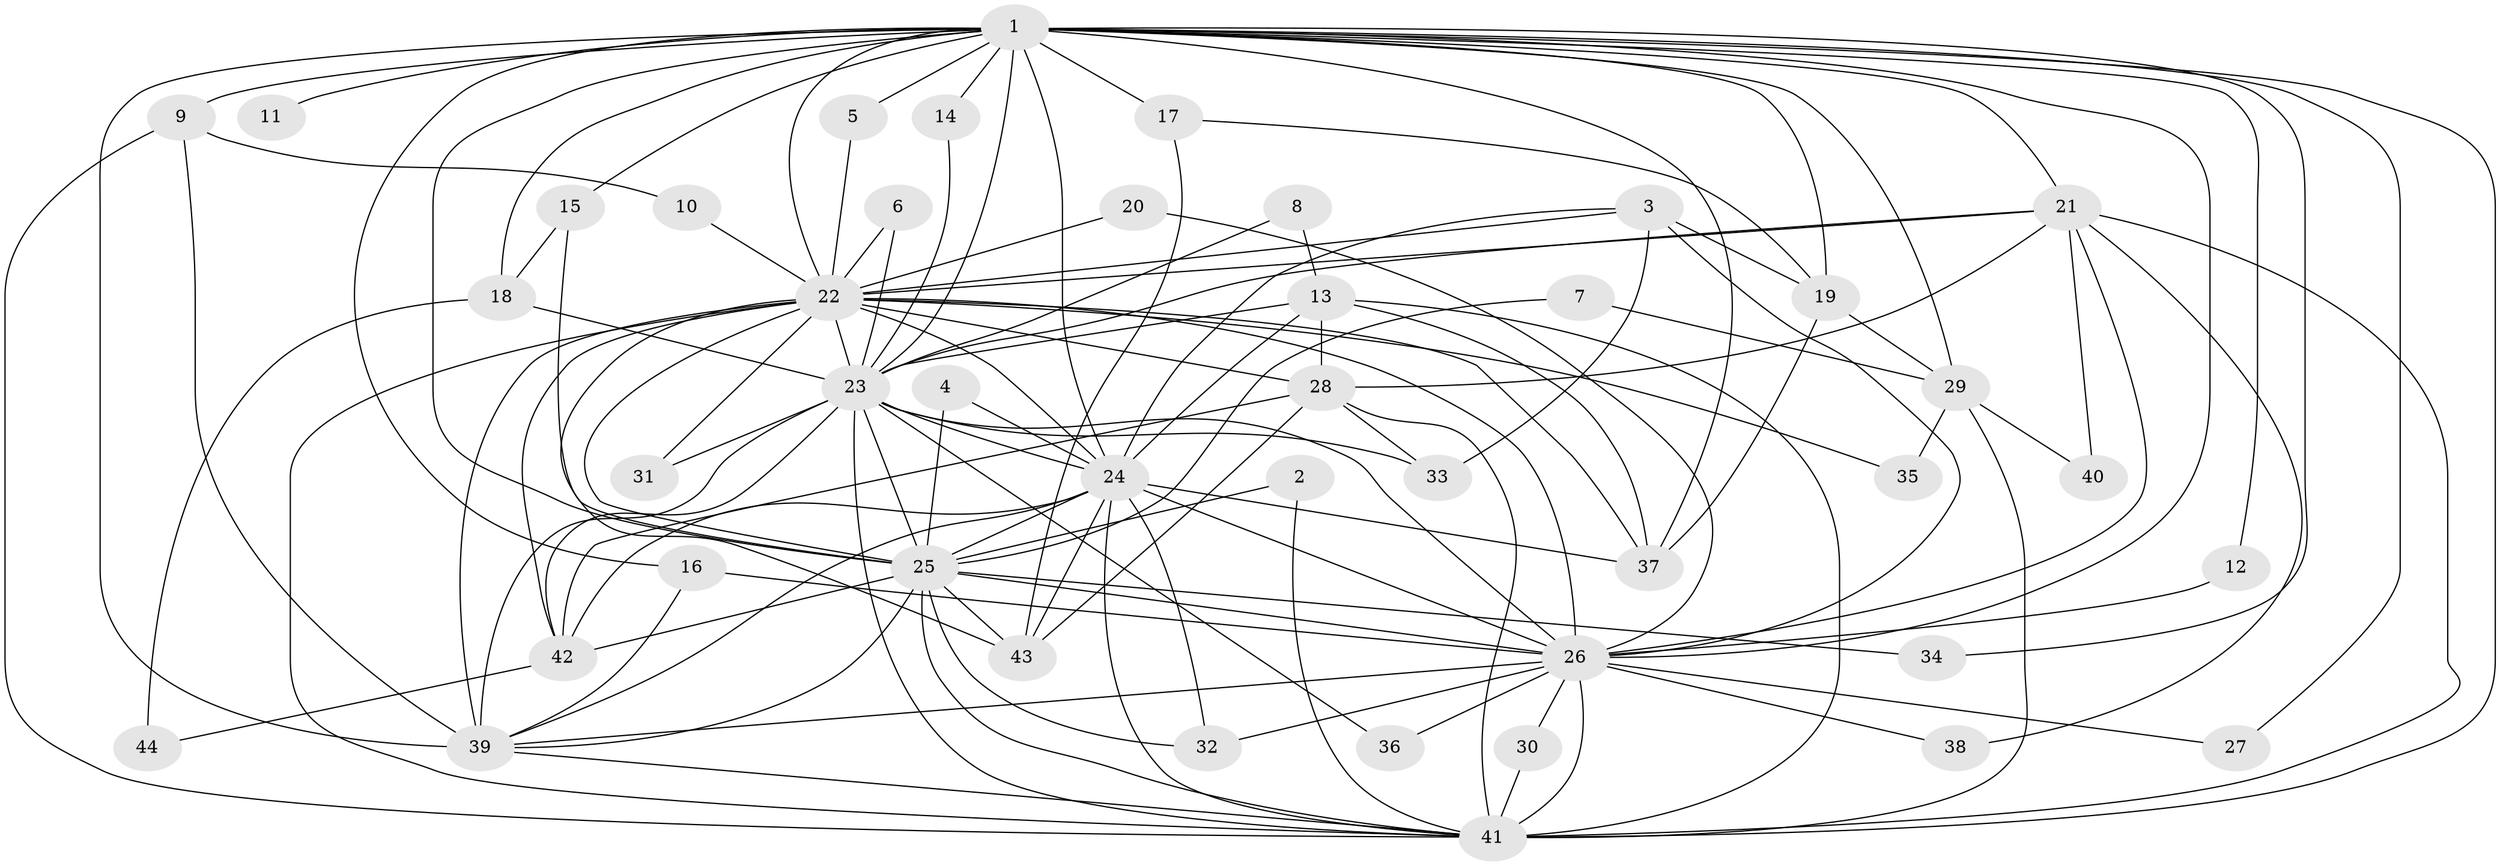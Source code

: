 // original degree distribution, {22: 0.011363636363636364, 19: 0.011363636363636364, 21: 0.022727272727272728, 18: 0.011363636363636364, 23: 0.011363636363636364, 15: 0.011363636363636364, 20: 0.011363636363636364, 13: 0.011363636363636364, 16: 0.011363636363636364, 2: 0.5227272727272727, 6: 0.022727272727272728, 5: 0.03409090909090909, 4: 0.10227272727272728, 3: 0.19318181818181818, 8: 0.011363636363636364}
// Generated by graph-tools (version 1.1) at 2025/25/03/09/25 03:25:51]
// undirected, 44 vertices, 121 edges
graph export_dot {
graph [start="1"]
  node [color=gray90,style=filled];
  1;
  2;
  3;
  4;
  5;
  6;
  7;
  8;
  9;
  10;
  11;
  12;
  13;
  14;
  15;
  16;
  17;
  18;
  19;
  20;
  21;
  22;
  23;
  24;
  25;
  26;
  27;
  28;
  29;
  30;
  31;
  32;
  33;
  34;
  35;
  36;
  37;
  38;
  39;
  40;
  41;
  42;
  43;
  44;
  1 -- 5 [weight=1.0];
  1 -- 9 [weight=1.0];
  1 -- 11 [weight=1.0];
  1 -- 12 [weight=1.0];
  1 -- 14 [weight=1.0];
  1 -- 15 [weight=1.0];
  1 -- 16 [weight=1.0];
  1 -- 17 [weight=2.0];
  1 -- 18 [weight=1.0];
  1 -- 19 [weight=1.0];
  1 -- 21 [weight=1.0];
  1 -- 22 [weight=4.0];
  1 -- 23 [weight=3.0];
  1 -- 24 [weight=2.0];
  1 -- 25 [weight=2.0];
  1 -- 26 [weight=3.0];
  1 -- 27 [weight=1.0];
  1 -- 29 [weight=2.0];
  1 -- 34 [weight=1.0];
  1 -- 37 [weight=1.0];
  1 -- 39 [weight=4.0];
  1 -- 41 [weight=3.0];
  2 -- 25 [weight=1.0];
  2 -- 41 [weight=1.0];
  3 -- 19 [weight=1.0];
  3 -- 22 [weight=1.0];
  3 -- 24 [weight=1.0];
  3 -- 26 [weight=1.0];
  3 -- 33 [weight=1.0];
  4 -- 24 [weight=1.0];
  4 -- 25 [weight=1.0];
  5 -- 22 [weight=1.0];
  6 -- 22 [weight=1.0];
  6 -- 23 [weight=1.0];
  7 -- 25 [weight=1.0];
  7 -- 29 [weight=1.0];
  8 -- 13 [weight=1.0];
  8 -- 23 [weight=1.0];
  9 -- 10 [weight=1.0];
  9 -- 39 [weight=1.0];
  9 -- 41 [weight=1.0];
  10 -- 22 [weight=1.0];
  12 -- 26 [weight=1.0];
  13 -- 23 [weight=1.0];
  13 -- 24 [weight=1.0];
  13 -- 28 [weight=1.0];
  13 -- 37 [weight=1.0];
  13 -- 41 [weight=1.0];
  14 -- 23 [weight=1.0];
  15 -- 18 [weight=1.0];
  15 -- 25 [weight=1.0];
  16 -- 26 [weight=1.0];
  16 -- 39 [weight=1.0];
  17 -- 19 [weight=1.0];
  17 -- 43 [weight=1.0];
  18 -- 23 [weight=1.0];
  18 -- 44 [weight=1.0];
  19 -- 29 [weight=2.0];
  19 -- 37 [weight=1.0];
  20 -- 22 [weight=1.0];
  20 -- 26 [weight=1.0];
  21 -- 22 [weight=1.0];
  21 -- 23 [weight=1.0];
  21 -- 26 [weight=1.0];
  21 -- 28 [weight=1.0];
  21 -- 38 [weight=2.0];
  21 -- 40 [weight=1.0];
  21 -- 41 [weight=1.0];
  22 -- 23 [weight=3.0];
  22 -- 24 [weight=2.0];
  22 -- 25 [weight=2.0];
  22 -- 26 [weight=2.0];
  22 -- 28 [weight=1.0];
  22 -- 31 [weight=1.0];
  22 -- 35 [weight=1.0];
  22 -- 37 [weight=1.0];
  22 -- 39 [weight=2.0];
  22 -- 41 [weight=2.0];
  22 -- 42 [weight=1.0];
  22 -- 43 [weight=1.0];
  23 -- 24 [weight=1.0];
  23 -- 25 [weight=1.0];
  23 -- 26 [weight=1.0];
  23 -- 31 [weight=1.0];
  23 -- 33 [weight=1.0];
  23 -- 36 [weight=1.0];
  23 -- 39 [weight=1.0];
  23 -- 41 [weight=1.0];
  23 -- 42 [weight=1.0];
  24 -- 25 [weight=1.0];
  24 -- 26 [weight=3.0];
  24 -- 32 [weight=2.0];
  24 -- 37 [weight=1.0];
  24 -- 39 [weight=1.0];
  24 -- 41 [weight=1.0];
  24 -- 42 [weight=1.0];
  24 -- 43 [weight=2.0];
  25 -- 26 [weight=1.0];
  25 -- 32 [weight=1.0];
  25 -- 34 [weight=1.0];
  25 -- 39 [weight=2.0];
  25 -- 41 [weight=1.0];
  25 -- 42 [weight=1.0];
  25 -- 43 [weight=1.0];
  26 -- 27 [weight=1.0];
  26 -- 30 [weight=1.0];
  26 -- 32 [weight=1.0];
  26 -- 36 [weight=1.0];
  26 -- 38 [weight=1.0];
  26 -- 39 [weight=1.0];
  26 -- 41 [weight=3.0];
  28 -- 33 [weight=1.0];
  28 -- 41 [weight=1.0];
  28 -- 42 [weight=1.0];
  28 -- 43 [weight=1.0];
  29 -- 35 [weight=1.0];
  29 -- 40 [weight=1.0];
  29 -- 41 [weight=1.0];
  30 -- 41 [weight=1.0];
  39 -- 41 [weight=2.0];
  42 -- 44 [weight=1.0];
}
